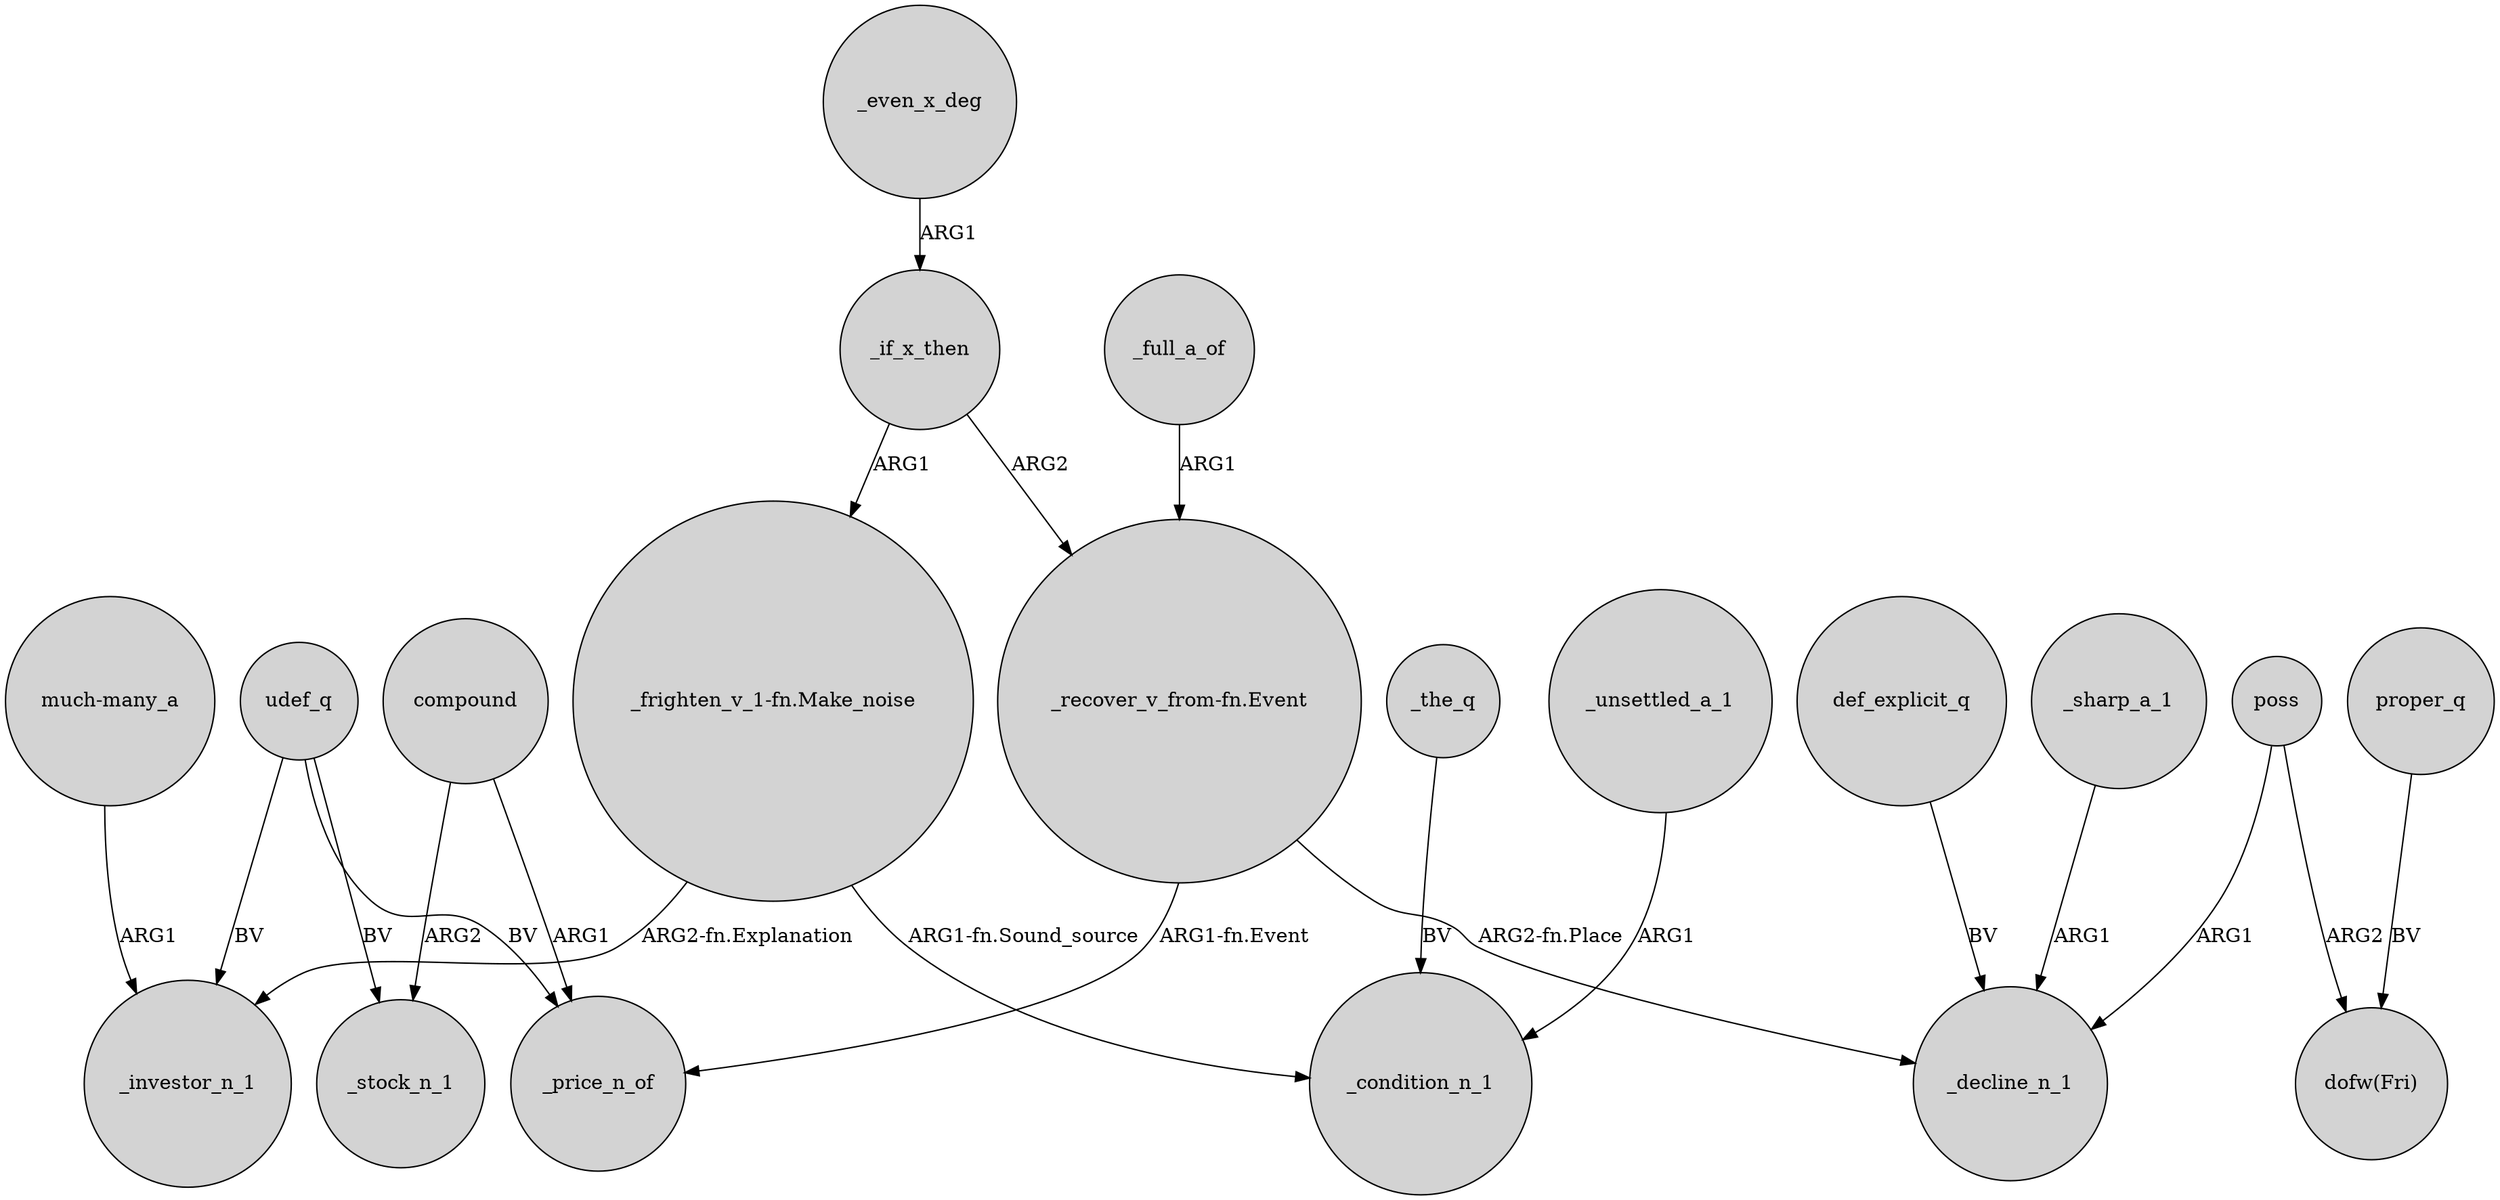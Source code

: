 digraph {
	node [shape=circle style=filled]
	_if_x_then -> "_recover_v_from-fn.Event" [label=ARG2]
	proper_q -> "dofw(Fri)" [label=BV]
	"_frighten_v_1-fn.Make_noise" -> _condition_n_1 [label="ARG1-fn.Sound_source"]
	udef_q -> _price_n_of [label=BV]
	def_explicit_q -> _decline_n_1 [label=BV]
	poss -> "dofw(Fri)" [label=ARG2]
	_even_x_deg -> _if_x_then [label=ARG1]
	_if_x_then -> "_frighten_v_1-fn.Make_noise" [label=ARG1]
	_the_q -> _condition_n_1 [label=BV]
	udef_q -> _stock_n_1 [label=BV]
	"_frighten_v_1-fn.Make_noise" -> _investor_n_1 [label="ARG2-fn.Explanation"]
	_sharp_a_1 -> _decline_n_1 [label=ARG1]
	compound -> _stock_n_1 [label=ARG2]
	"_recover_v_from-fn.Event" -> _price_n_of [label="ARG1-fn.Event"]
	_full_a_of -> "_recover_v_from-fn.Event" [label=ARG1]
	"_recover_v_from-fn.Event" -> _decline_n_1 [label="ARG2-fn.Place"]
	udef_q -> _investor_n_1 [label=BV]
	poss -> _decline_n_1 [label=ARG1]
	"much-many_a" -> _investor_n_1 [label=ARG1]
	compound -> _price_n_of [label=ARG1]
	_unsettled_a_1 -> _condition_n_1 [label=ARG1]
}
